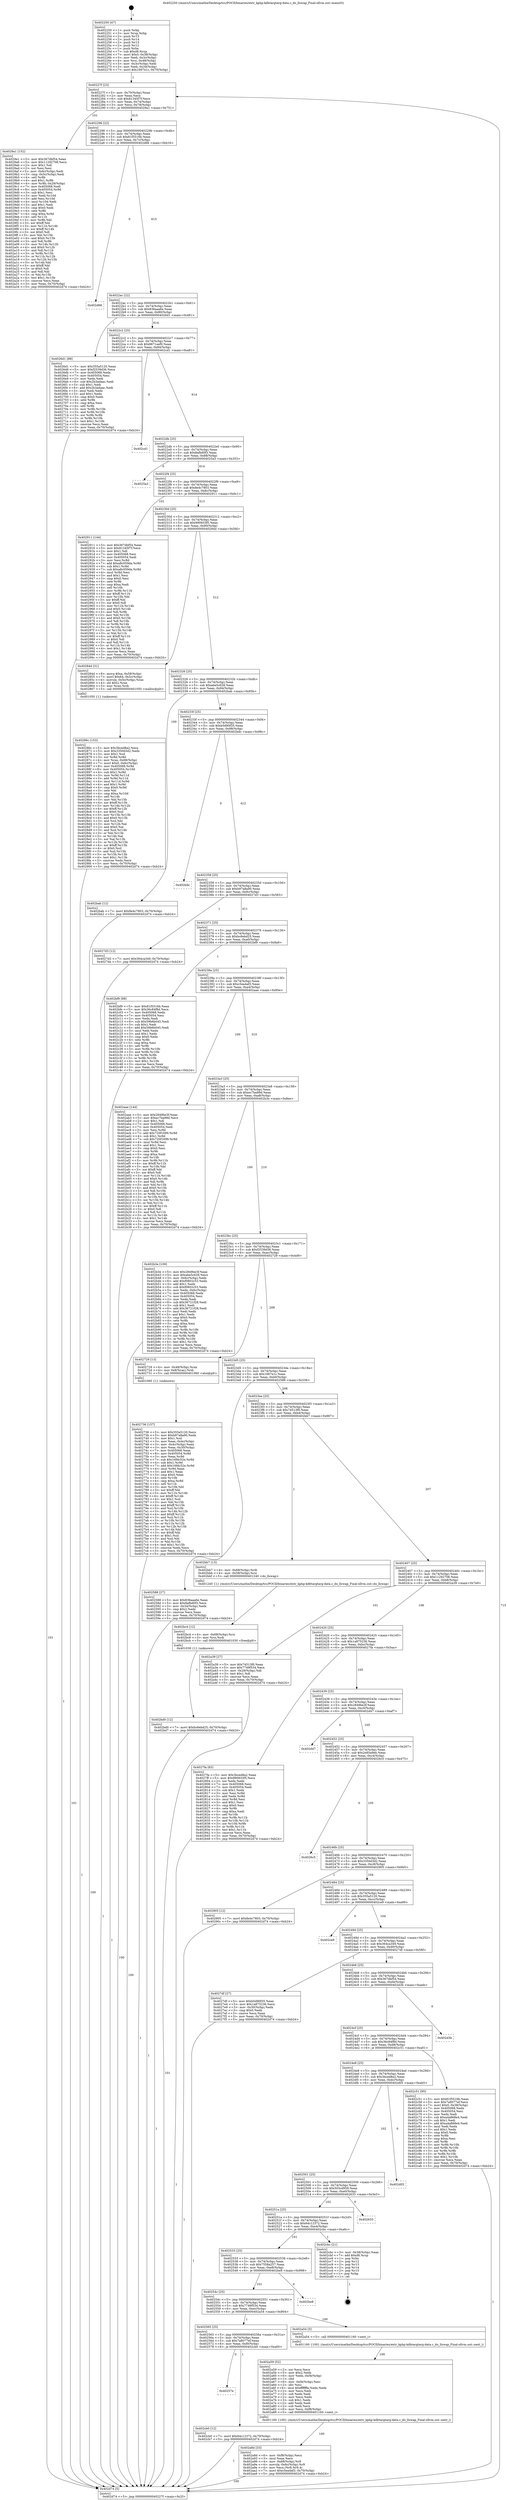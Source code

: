 digraph "0x402250" {
  label = "0x402250 (/mnt/c/Users/mathe/Desktop/tcc/POCII/binaries/extr_kphp-kdbtargtarg-data.c_do_llswap_Final-ollvm.out::main(0))"
  labelloc = "t"
  node[shape=record]

  Entry [label="",width=0.3,height=0.3,shape=circle,fillcolor=black,style=filled]
  "0x40227f" [label="{
     0x40227f [23]\l
     | [instrs]\l
     &nbsp;&nbsp;0x40227f \<+3\>: mov -0x70(%rbp),%eax\l
     &nbsp;&nbsp;0x402282 \<+2\>: mov %eax,%ecx\l
     &nbsp;&nbsp;0x402284 \<+6\>: sub $0x81345f7f,%ecx\l
     &nbsp;&nbsp;0x40228a \<+3\>: mov %eax,-0x74(%rbp)\l
     &nbsp;&nbsp;0x40228d \<+3\>: mov %ecx,-0x78(%rbp)\l
     &nbsp;&nbsp;0x402290 \<+6\>: je 00000000004029a1 \<main+0x751\>\l
  }"]
  "0x4029a1" [label="{
     0x4029a1 [152]\l
     | [instrs]\l
     &nbsp;&nbsp;0x4029a1 \<+5\>: mov $0x367dbf54,%eax\l
     &nbsp;&nbsp;0x4029a6 \<+5\>: mov $0x11292708,%ecx\l
     &nbsp;&nbsp;0x4029ab \<+2\>: mov $0x1,%dl\l
     &nbsp;&nbsp;0x4029ad \<+2\>: xor %esi,%esi\l
     &nbsp;&nbsp;0x4029af \<+3\>: mov -0x6c(%rbp),%edi\l
     &nbsp;&nbsp;0x4029b2 \<+3\>: cmp -0x5c(%rbp),%edi\l
     &nbsp;&nbsp;0x4029b5 \<+4\>: setl %r8b\l
     &nbsp;&nbsp;0x4029b9 \<+4\>: and $0x1,%r8b\l
     &nbsp;&nbsp;0x4029bd \<+4\>: mov %r8b,-0x29(%rbp)\l
     &nbsp;&nbsp;0x4029c1 \<+7\>: mov 0x405068,%edi\l
     &nbsp;&nbsp;0x4029c8 \<+8\>: mov 0x405054,%r9d\l
     &nbsp;&nbsp;0x4029d0 \<+3\>: sub $0x1,%esi\l
     &nbsp;&nbsp;0x4029d3 \<+3\>: mov %edi,%r10d\l
     &nbsp;&nbsp;0x4029d6 \<+3\>: add %esi,%r10d\l
     &nbsp;&nbsp;0x4029d9 \<+4\>: imul %r10d,%edi\l
     &nbsp;&nbsp;0x4029dd \<+3\>: and $0x1,%edi\l
     &nbsp;&nbsp;0x4029e0 \<+3\>: cmp $0x0,%edi\l
     &nbsp;&nbsp;0x4029e3 \<+4\>: sete %r8b\l
     &nbsp;&nbsp;0x4029e7 \<+4\>: cmp $0xa,%r9d\l
     &nbsp;&nbsp;0x4029eb \<+4\>: setl %r11b\l
     &nbsp;&nbsp;0x4029ef \<+3\>: mov %r8b,%bl\l
     &nbsp;&nbsp;0x4029f2 \<+3\>: xor $0xff,%bl\l
     &nbsp;&nbsp;0x4029f5 \<+3\>: mov %r11b,%r14b\l
     &nbsp;&nbsp;0x4029f8 \<+4\>: xor $0xff,%r14b\l
     &nbsp;&nbsp;0x4029fc \<+3\>: xor $0x0,%dl\l
     &nbsp;&nbsp;0x4029ff \<+3\>: mov %bl,%r15b\l
     &nbsp;&nbsp;0x402a02 \<+4\>: and $0x0,%r15b\l
     &nbsp;&nbsp;0x402a06 \<+3\>: and %dl,%r8b\l
     &nbsp;&nbsp;0x402a09 \<+3\>: mov %r14b,%r12b\l
     &nbsp;&nbsp;0x402a0c \<+4\>: and $0x0,%r12b\l
     &nbsp;&nbsp;0x402a10 \<+3\>: and %dl,%r11b\l
     &nbsp;&nbsp;0x402a13 \<+3\>: or %r8b,%r15b\l
     &nbsp;&nbsp;0x402a16 \<+3\>: or %r11b,%r12b\l
     &nbsp;&nbsp;0x402a19 \<+3\>: xor %r12b,%r15b\l
     &nbsp;&nbsp;0x402a1c \<+3\>: or %r14b,%bl\l
     &nbsp;&nbsp;0x402a1f \<+3\>: xor $0xff,%bl\l
     &nbsp;&nbsp;0x402a22 \<+3\>: or $0x0,%dl\l
     &nbsp;&nbsp;0x402a25 \<+2\>: and %dl,%bl\l
     &nbsp;&nbsp;0x402a27 \<+3\>: or %bl,%r15b\l
     &nbsp;&nbsp;0x402a2a \<+4\>: test $0x1,%r15b\l
     &nbsp;&nbsp;0x402a2e \<+3\>: cmovne %ecx,%eax\l
     &nbsp;&nbsp;0x402a31 \<+3\>: mov %eax,-0x70(%rbp)\l
     &nbsp;&nbsp;0x402a34 \<+5\>: jmp 0000000000402d74 \<main+0xb24\>\l
  }"]
  "0x402296" [label="{
     0x402296 [22]\l
     | [instrs]\l
     &nbsp;&nbsp;0x402296 \<+5\>: jmp 000000000040229b \<main+0x4b\>\l
     &nbsp;&nbsp;0x40229b \<+3\>: mov -0x74(%rbp),%eax\l
     &nbsp;&nbsp;0x40229e \<+5\>: sub $0x81f5516b,%eax\l
     &nbsp;&nbsp;0x4022a3 \<+3\>: mov %eax,-0x7c(%rbp)\l
     &nbsp;&nbsp;0x4022a6 \<+6\>: je 0000000000402d66 \<main+0xb16\>\l
  }"]
  Exit [label="",width=0.3,height=0.3,shape=circle,fillcolor=black,style=filled,peripheries=2]
  "0x402d66" [label="{
     0x402d66\l
  }", style=dashed]
  "0x4022ac" [label="{
     0x4022ac [22]\l
     | [instrs]\l
     &nbsp;&nbsp;0x4022ac \<+5\>: jmp 00000000004022b1 \<main+0x61\>\l
     &nbsp;&nbsp;0x4022b1 \<+3\>: mov -0x74(%rbp),%eax\l
     &nbsp;&nbsp;0x4022b4 \<+5\>: sub $0x836aaa6e,%eax\l
     &nbsp;&nbsp;0x4022b9 \<+3\>: mov %eax,-0x80(%rbp)\l
     &nbsp;&nbsp;0x4022bc \<+6\>: je 00000000004026d1 \<main+0x481\>\l
  }"]
  "0x40257e" [label="{
     0x40257e\l
  }", style=dashed]
  "0x4026d1" [label="{
     0x4026d1 [88]\l
     | [instrs]\l
     &nbsp;&nbsp;0x4026d1 \<+5\>: mov $0x355a5120,%eax\l
     &nbsp;&nbsp;0x4026d6 \<+5\>: mov $0xf2539d36,%ecx\l
     &nbsp;&nbsp;0x4026db \<+7\>: mov 0x405068,%edx\l
     &nbsp;&nbsp;0x4026e2 \<+7\>: mov 0x405054,%esi\l
     &nbsp;&nbsp;0x4026e9 \<+2\>: mov %edx,%edi\l
     &nbsp;&nbsp;0x4026eb \<+6\>: sub $0x2b3adaac,%edi\l
     &nbsp;&nbsp;0x4026f1 \<+3\>: sub $0x1,%edi\l
     &nbsp;&nbsp;0x4026f4 \<+6\>: add $0x2b3adaac,%edi\l
     &nbsp;&nbsp;0x4026fa \<+3\>: imul %edi,%edx\l
     &nbsp;&nbsp;0x4026fd \<+3\>: and $0x1,%edx\l
     &nbsp;&nbsp;0x402700 \<+3\>: cmp $0x0,%edx\l
     &nbsp;&nbsp;0x402703 \<+4\>: sete %r8b\l
     &nbsp;&nbsp;0x402707 \<+3\>: cmp $0xa,%esi\l
     &nbsp;&nbsp;0x40270a \<+4\>: setl %r9b\l
     &nbsp;&nbsp;0x40270e \<+3\>: mov %r8b,%r10b\l
     &nbsp;&nbsp;0x402711 \<+3\>: and %r9b,%r10b\l
     &nbsp;&nbsp;0x402714 \<+3\>: xor %r9b,%r8b\l
     &nbsp;&nbsp;0x402717 \<+3\>: or %r8b,%r10b\l
     &nbsp;&nbsp;0x40271a \<+4\>: test $0x1,%r10b\l
     &nbsp;&nbsp;0x40271e \<+3\>: cmovne %ecx,%eax\l
     &nbsp;&nbsp;0x402721 \<+3\>: mov %eax,-0x70(%rbp)\l
     &nbsp;&nbsp;0x402724 \<+5\>: jmp 0000000000402d74 \<main+0xb24\>\l
  }"]
  "0x4022c2" [label="{
     0x4022c2 [25]\l
     | [instrs]\l
     &nbsp;&nbsp;0x4022c2 \<+5\>: jmp 00000000004022c7 \<main+0x77\>\l
     &nbsp;&nbsp;0x4022c7 \<+3\>: mov -0x74(%rbp),%eax\l
     &nbsp;&nbsp;0x4022ca \<+5\>: sub $0x8671eef0,%eax\l
     &nbsp;&nbsp;0x4022cf \<+6\>: mov %eax,-0x84(%rbp)\l
     &nbsp;&nbsp;0x4022d5 \<+6\>: je 0000000000402cd1 \<main+0xa81\>\l
  }"]
  "0x402cb0" [label="{
     0x402cb0 [12]\l
     | [instrs]\l
     &nbsp;&nbsp;0x402cb0 \<+7\>: movl $0x64c12372,-0x70(%rbp)\l
     &nbsp;&nbsp;0x402cb7 \<+5\>: jmp 0000000000402d74 \<main+0xb24\>\l
  }"]
  "0x402cd1" [label="{
     0x402cd1\l
  }", style=dashed]
  "0x4022db" [label="{
     0x4022db [25]\l
     | [instrs]\l
     &nbsp;&nbsp;0x4022db \<+5\>: jmp 00000000004022e0 \<main+0x90\>\l
     &nbsp;&nbsp;0x4022e0 \<+3\>: mov -0x74(%rbp),%eax\l
     &nbsp;&nbsp;0x4022e3 \<+5\>: sub $0x8afbd0f3,%eax\l
     &nbsp;&nbsp;0x4022e8 \<+6\>: mov %eax,-0x88(%rbp)\l
     &nbsp;&nbsp;0x4022ee \<+6\>: je 00000000004025a3 \<main+0x353\>\l
  }"]
  "0x402bd0" [label="{
     0x402bd0 [12]\l
     | [instrs]\l
     &nbsp;&nbsp;0x402bd0 \<+7\>: movl $0xbc6ebd25,-0x70(%rbp)\l
     &nbsp;&nbsp;0x402bd7 \<+5\>: jmp 0000000000402d74 \<main+0xb24\>\l
  }"]
  "0x4025a3" [label="{
     0x4025a3\l
  }", style=dashed]
  "0x4022f4" [label="{
     0x4022f4 [25]\l
     | [instrs]\l
     &nbsp;&nbsp;0x4022f4 \<+5\>: jmp 00000000004022f9 \<main+0xa9\>\l
     &nbsp;&nbsp;0x4022f9 \<+3\>: mov -0x74(%rbp),%eax\l
     &nbsp;&nbsp;0x4022fc \<+5\>: sub $0x8e4c7803,%eax\l
     &nbsp;&nbsp;0x402301 \<+6\>: mov %eax,-0x8c(%rbp)\l
     &nbsp;&nbsp;0x402307 \<+6\>: je 0000000000402911 \<main+0x6c1\>\l
  }"]
  "0x402bc4" [label="{
     0x402bc4 [12]\l
     | [instrs]\l
     &nbsp;&nbsp;0x402bc4 \<+4\>: mov -0x68(%rbp),%rsi\l
     &nbsp;&nbsp;0x402bc8 \<+3\>: mov %rsi,%rdi\l
     &nbsp;&nbsp;0x402bcb \<+5\>: call 0000000000401030 \<free@plt\>\l
     | [calls]\l
     &nbsp;&nbsp;0x401030 \{1\} (unknown)\l
  }"]
  "0x402911" [label="{
     0x402911 [144]\l
     | [instrs]\l
     &nbsp;&nbsp;0x402911 \<+5\>: mov $0x367dbf54,%eax\l
     &nbsp;&nbsp;0x402916 \<+5\>: mov $0x81345f7f,%ecx\l
     &nbsp;&nbsp;0x40291b \<+2\>: mov $0x1,%dl\l
     &nbsp;&nbsp;0x40291d \<+7\>: mov 0x405068,%esi\l
     &nbsp;&nbsp;0x402924 \<+7\>: mov 0x405054,%edi\l
     &nbsp;&nbsp;0x40292b \<+3\>: mov %esi,%r8d\l
     &nbsp;&nbsp;0x40292e \<+7\>: add $0xa8c059da,%r8d\l
     &nbsp;&nbsp;0x402935 \<+4\>: sub $0x1,%r8d\l
     &nbsp;&nbsp;0x402939 \<+7\>: sub $0xa8c059da,%r8d\l
     &nbsp;&nbsp;0x402940 \<+4\>: imul %r8d,%esi\l
     &nbsp;&nbsp;0x402944 \<+3\>: and $0x1,%esi\l
     &nbsp;&nbsp;0x402947 \<+3\>: cmp $0x0,%esi\l
     &nbsp;&nbsp;0x40294a \<+4\>: sete %r9b\l
     &nbsp;&nbsp;0x40294e \<+3\>: cmp $0xa,%edi\l
     &nbsp;&nbsp;0x402951 \<+4\>: setl %r10b\l
     &nbsp;&nbsp;0x402955 \<+3\>: mov %r9b,%r11b\l
     &nbsp;&nbsp;0x402958 \<+4\>: xor $0xff,%r11b\l
     &nbsp;&nbsp;0x40295c \<+3\>: mov %r10b,%bl\l
     &nbsp;&nbsp;0x40295f \<+3\>: xor $0xff,%bl\l
     &nbsp;&nbsp;0x402962 \<+3\>: xor $0x0,%dl\l
     &nbsp;&nbsp;0x402965 \<+3\>: mov %r11b,%r14b\l
     &nbsp;&nbsp;0x402968 \<+4\>: and $0x0,%r14b\l
     &nbsp;&nbsp;0x40296c \<+3\>: and %dl,%r9b\l
     &nbsp;&nbsp;0x40296f \<+3\>: mov %bl,%r15b\l
     &nbsp;&nbsp;0x402972 \<+4\>: and $0x0,%r15b\l
     &nbsp;&nbsp;0x402976 \<+3\>: and %dl,%r10b\l
     &nbsp;&nbsp;0x402979 \<+3\>: or %r9b,%r14b\l
     &nbsp;&nbsp;0x40297c \<+3\>: or %r10b,%r15b\l
     &nbsp;&nbsp;0x40297f \<+3\>: xor %r15b,%r14b\l
     &nbsp;&nbsp;0x402982 \<+3\>: or %bl,%r11b\l
     &nbsp;&nbsp;0x402985 \<+4\>: xor $0xff,%r11b\l
     &nbsp;&nbsp;0x402989 \<+3\>: or $0x0,%dl\l
     &nbsp;&nbsp;0x40298c \<+3\>: and %dl,%r11b\l
     &nbsp;&nbsp;0x40298f \<+3\>: or %r11b,%r14b\l
     &nbsp;&nbsp;0x402992 \<+4\>: test $0x1,%r14b\l
     &nbsp;&nbsp;0x402996 \<+3\>: cmovne %ecx,%eax\l
     &nbsp;&nbsp;0x402999 \<+3\>: mov %eax,-0x70(%rbp)\l
     &nbsp;&nbsp;0x40299c \<+5\>: jmp 0000000000402d74 \<main+0xb24\>\l
  }"]
  "0x40230d" [label="{
     0x40230d [25]\l
     | [instrs]\l
     &nbsp;&nbsp;0x40230d \<+5\>: jmp 0000000000402312 \<main+0xc2\>\l
     &nbsp;&nbsp;0x402312 \<+3\>: mov -0x74(%rbp),%eax\l
     &nbsp;&nbsp;0x402315 \<+5\>: sub $0x990933f5,%eax\l
     &nbsp;&nbsp;0x40231a \<+6\>: mov %eax,-0x90(%rbp)\l
     &nbsp;&nbsp;0x402320 \<+6\>: je 000000000040284d \<main+0x5fd\>\l
  }"]
  "0x402a8d" [label="{
     0x402a8d [33]\l
     | [instrs]\l
     &nbsp;&nbsp;0x402a8d \<+6\>: mov -0xf8(%rbp),%ecx\l
     &nbsp;&nbsp;0x402a93 \<+3\>: imul %eax,%ecx\l
     &nbsp;&nbsp;0x402a96 \<+4\>: mov -0x68(%rbp),%r8\l
     &nbsp;&nbsp;0x402a9a \<+4\>: movslq -0x6c(%rbp),%r9\l
     &nbsp;&nbsp;0x402a9e \<+4\>: mov %ecx,(%r8,%r9,4)\l
     &nbsp;&nbsp;0x402aa2 \<+7\>: movl $0xc5ea4af3,-0x70(%rbp)\l
     &nbsp;&nbsp;0x402aa9 \<+5\>: jmp 0000000000402d74 \<main+0xb24\>\l
  }"]
  "0x40284d" [label="{
     0x40284d [31]\l
     | [instrs]\l
     &nbsp;&nbsp;0x40284d \<+8\>: movq $0xa,-0x58(%rbp)\l
     &nbsp;&nbsp;0x402855 \<+7\>: movl $0x64,-0x5c(%rbp)\l
     &nbsp;&nbsp;0x40285c \<+4\>: movslq -0x5c(%rbp),%rax\l
     &nbsp;&nbsp;0x402860 \<+4\>: shl $0x2,%rax\l
     &nbsp;&nbsp;0x402864 \<+3\>: mov %rax,%rdi\l
     &nbsp;&nbsp;0x402867 \<+5\>: call 0000000000401050 \<malloc@plt\>\l
     | [calls]\l
     &nbsp;&nbsp;0x401050 \{1\} (unknown)\l
  }"]
  "0x402326" [label="{
     0x402326 [25]\l
     | [instrs]\l
     &nbsp;&nbsp;0x402326 \<+5\>: jmp 000000000040232b \<main+0xdb\>\l
     &nbsp;&nbsp;0x40232b \<+3\>: mov -0x74(%rbp),%eax\l
     &nbsp;&nbsp;0x40232e \<+5\>: sub $0xabe5c628,%eax\l
     &nbsp;&nbsp;0x402333 \<+6\>: mov %eax,-0x94(%rbp)\l
     &nbsp;&nbsp;0x402339 \<+6\>: je 0000000000402bab \<main+0x95b\>\l
  }"]
  "0x402a59" [label="{
     0x402a59 [52]\l
     | [instrs]\l
     &nbsp;&nbsp;0x402a59 \<+2\>: xor %ecx,%ecx\l
     &nbsp;&nbsp;0x402a5b \<+5\>: mov $0x2,%edx\l
     &nbsp;&nbsp;0x402a60 \<+6\>: mov %edx,-0xf4(%rbp)\l
     &nbsp;&nbsp;0x402a66 \<+1\>: cltd\l
     &nbsp;&nbsp;0x402a67 \<+6\>: mov -0xf4(%rbp),%esi\l
     &nbsp;&nbsp;0x402a6d \<+2\>: idiv %esi\l
     &nbsp;&nbsp;0x402a6f \<+6\>: imul $0xfffffffe,%edx,%edx\l
     &nbsp;&nbsp;0x402a75 \<+2\>: mov %ecx,%edi\l
     &nbsp;&nbsp;0x402a77 \<+2\>: sub %edx,%edi\l
     &nbsp;&nbsp;0x402a79 \<+2\>: mov %ecx,%edx\l
     &nbsp;&nbsp;0x402a7b \<+3\>: sub $0x1,%edx\l
     &nbsp;&nbsp;0x402a7e \<+2\>: add %edx,%edi\l
     &nbsp;&nbsp;0x402a80 \<+2\>: sub %edi,%ecx\l
     &nbsp;&nbsp;0x402a82 \<+6\>: mov %ecx,-0xf8(%rbp)\l
     &nbsp;&nbsp;0x402a88 \<+5\>: call 0000000000401160 \<next_i\>\l
     | [calls]\l
     &nbsp;&nbsp;0x401160 \{100\} (/mnt/c/Users/mathe/Desktop/tcc/POCII/binaries/extr_kphp-kdbtargtarg-data.c_do_llswap_Final-ollvm.out::next_i)\l
  }"]
  "0x402bab" [label="{
     0x402bab [12]\l
     | [instrs]\l
     &nbsp;&nbsp;0x402bab \<+7\>: movl $0x8e4c7803,-0x70(%rbp)\l
     &nbsp;&nbsp;0x402bb2 \<+5\>: jmp 0000000000402d74 \<main+0xb24\>\l
  }"]
  "0x40233f" [label="{
     0x40233f [25]\l
     | [instrs]\l
     &nbsp;&nbsp;0x40233f \<+5\>: jmp 0000000000402344 \<main+0xf4\>\l
     &nbsp;&nbsp;0x402344 \<+3\>: mov -0x74(%rbp),%eax\l
     &nbsp;&nbsp;0x402347 \<+5\>: sub $0xb5d90f35,%eax\l
     &nbsp;&nbsp;0x40234c \<+6\>: mov %eax,-0x98(%rbp)\l
     &nbsp;&nbsp;0x402352 \<+6\>: je 0000000000402bdc \<main+0x98c\>\l
  }"]
  "0x402565" [label="{
     0x402565 [25]\l
     | [instrs]\l
     &nbsp;&nbsp;0x402565 \<+5\>: jmp 000000000040256a \<main+0x31a\>\l
     &nbsp;&nbsp;0x40256a \<+3\>: mov -0x74(%rbp),%eax\l
     &nbsp;&nbsp;0x40256d \<+5\>: sub $0x7a8077ef,%eax\l
     &nbsp;&nbsp;0x402572 \<+6\>: mov %eax,-0xf0(%rbp)\l
     &nbsp;&nbsp;0x402578 \<+6\>: je 0000000000402cb0 \<main+0xa60\>\l
  }"]
  "0x402bdc" [label="{
     0x402bdc\l
  }", style=dashed]
  "0x402358" [label="{
     0x402358 [25]\l
     | [instrs]\l
     &nbsp;&nbsp;0x402358 \<+5\>: jmp 000000000040235d \<main+0x10d\>\l
     &nbsp;&nbsp;0x40235d \<+3\>: mov -0x74(%rbp),%eax\l
     &nbsp;&nbsp;0x402360 \<+5\>: sub $0xb97a8a90,%eax\l
     &nbsp;&nbsp;0x402365 \<+6\>: mov %eax,-0x9c(%rbp)\l
     &nbsp;&nbsp;0x40236b \<+6\>: je 00000000004027d3 \<main+0x583\>\l
  }"]
  "0x402a54" [label="{
     0x402a54 [5]\l
     | [instrs]\l
     &nbsp;&nbsp;0x402a54 \<+5\>: call 0000000000401160 \<next_i\>\l
     | [calls]\l
     &nbsp;&nbsp;0x401160 \{100\} (/mnt/c/Users/mathe/Desktop/tcc/POCII/binaries/extr_kphp-kdbtargtarg-data.c_do_llswap_Final-ollvm.out::next_i)\l
  }"]
  "0x4027d3" [label="{
     0x4027d3 [12]\l
     | [instrs]\l
     &nbsp;&nbsp;0x4027d3 \<+7\>: movl $0x364ca349,-0x70(%rbp)\l
     &nbsp;&nbsp;0x4027da \<+5\>: jmp 0000000000402d74 \<main+0xb24\>\l
  }"]
  "0x402371" [label="{
     0x402371 [25]\l
     | [instrs]\l
     &nbsp;&nbsp;0x402371 \<+5\>: jmp 0000000000402376 \<main+0x126\>\l
     &nbsp;&nbsp;0x402376 \<+3\>: mov -0x74(%rbp),%eax\l
     &nbsp;&nbsp;0x402379 \<+5\>: sub $0xbc6ebd25,%eax\l
     &nbsp;&nbsp;0x40237e \<+6\>: mov %eax,-0xa0(%rbp)\l
     &nbsp;&nbsp;0x402384 \<+6\>: je 0000000000402bf9 \<main+0x9a9\>\l
  }"]
  "0x40254c" [label="{
     0x40254c [25]\l
     | [instrs]\l
     &nbsp;&nbsp;0x40254c \<+5\>: jmp 0000000000402551 \<main+0x301\>\l
     &nbsp;&nbsp;0x402551 \<+3\>: mov -0x74(%rbp),%eax\l
     &nbsp;&nbsp;0x402554 \<+5\>: sub $0x7749f534,%eax\l
     &nbsp;&nbsp;0x402559 \<+6\>: mov %eax,-0xec(%rbp)\l
     &nbsp;&nbsp;0x40255f \<+6\>: je 0000000000402a54 \<main+0x804\>\l
  }"]
  "0x402bf9" [label="{
     0x402bf9 [88]\l
     | [instrs]\l
     &nbsp;&nbsp;0x402bf9 \<+5\>: mov $0x81f5516b,%eax\l
     &nbsp;&nbsp;0x402bfe \<+5\>: mov $0x36c84f8d,%ecx\l
     &nbsp;&nbsp;0x402c03 \<+7\>: mov 0x405068,%edx\l
     &nbsp;&nbsp;0x402c0a \<+7\>: mov 0x405054,%esi\l
     &nbsp;&nbsp;0x402c11 \<+2\>: mov %edx,%edi\l
     &nbsp;&nbsp;0x402c13 \<+6\>: sub $0x59b6b045,%edi\l
     &nbsp;&nbsp;0x402c19 \<+3\>: sub $0x1,%edi\l
     &nbsp;&nbsp;0x402c1c \<+6\>: add $0x59b6b045,%edi\l
     &nbsp;&nbsp;0x402c22 \<+3\>: imul %edi,%edx\l
     &nbsp;&nbsp;0x402c25 \<+3\>: and $0x1,%edx\l
     &nbsp;&nbsp;0x402c28 \<+3\>: cmp $0x0,%edx\l
     &nbsp;&nbsp;0x402c2b \<+4\>: sete %r8b\l
     &nbsp;&nbsp;0x402c2f \<+3\>: cmp $0xa,%esi\l
     &nbsp;&nbsp;0x402c32 \<+4\>: setl %r9b\l
     &nbsp;&nbsp;0x402c36 \<+3\>: mov %r8b,%r10b\l
     &nbsp;&nbsp;0x402c39 \<+3\>: and %r9b,%r10b\l
     &nbsp;&nbsp;0x402c3c \<+3\>: xor %r9b,%r8b\l
     &nbsp;&nbsp;0x402c3f \<+3\>: or %r8b,%r10b\l
     &nbsp;&nbsp;0x402c42 \<+4\>: test $0x1,%r10b\l
     &nbsp;&nbsp;0x402c46 \<+3\>: cmovne %ecx,%eax\l
     &nbsp;&nbsp;0x402c49 \<+3\>: mov %eax,-0x70(%rbp)\l
     &nbsp;&nbsp;0x402c4c \<+5\>: jmp 0000000000402d74 \<main+0xb24\>\l
  }"]
  "0x40238a" [label="{
     0x40238a [25]\l
     | [instrs]\l
     &nbsp;&nbsp;0x40238a \<+5\>: jmp 000000000040238f \<main+0x13f\>\l
     &nbsp;&nbsp;0x40238f \<+3\>: mov -0x74(%rbp),%eax\l
     &nbsp;&nbsp;0x402392 \<+5\>: sub $0xc5ea4af3,%eax\l
     &nbsp;&nbsp;0x402397 \<+6\>: mov %eax,-0xa4(%rbp)\l
     &nbsp;&nbsp;0x40239d \<+6\>: je 0000000000402aae \<main+0x85e\>\l
  }"]
  "0x402be8" [label="{
     0x402be8\l
  }", style=dashed]
  "0x402aae" [label="{
     0x402aae [144]\l
     | [instrs]\l
     &nbsp;&nbsp;0x402aae \<+5\>: mov $0x2849be3f,%eax\l
     &nbsp;&nbsp;0x402ab3 \<+5\>: mov $0xec7ba99d,%ecx\l
     &nbsp;&nbsp;0x402ab8 \<+2\>: mov $0x1,%dl\l
     &nbsp;&nbsp;0x402aba \<+7\>: mov 0x405068,%esi\l
     &nbsp;&nbsp;0x402ac1 \<+7\>: mov 0x405054,%edi\l
     &nbsp;&nbsp;0x402ac8 \<+3\>: mov %esi,%r8d\l
     &nbsp;&nbsp;0x402acb \<+7\>: add $0x720f1699,%r8d\l
     &nbsp;&nbsp;0x402ad2 \<+4\>: sub $0x1,%r8d\l
     &nbsp;&nbsp;0x402ad6 \<+7\>: sub $0x720f1699,%r8d\l
     &nbsp;&nbsp;0x402add \<+4\>: imul %r8d,%esi\l
     &nbsp;&nbsp;0x402ae1 \<+3\>: and $0x1,%esi\l
     &nbsp;&nbsp;0x402ae4 \<+3\>: cmp $0x0,%esi\l
     &nbsp;&nbsp;0x402ae7 \<+4\>: sete %r9b\l
     &nbsp;&nbsp;0x402aeb \<+3\>: cmp $0xa,%edi\l
     &nbsp;&nbsp;0x402aee \<+4\>: setl %r10b\l
     &nbsp;&nbsp;0x402af2 \<+3\>: mov %r9b,%r11b\l
     &nbsp;&nbsp;0x402af5 \<+4\>: xor $0xff,%r11b\l
     &nbsp;&nbsp;0x402af9 \<+3\>: mov %r10b,%bl\l
     &nbsp;&nbsp;0x402afc \<+3\>: xor $0xff,%bl\l
     &nbsp;&nbsp;0x402aff \<+3\>: xor $0x0,%dl\l
     &nbsp;&nbsp;0x402b02 \<+3\>: mov %r11b,%r14b\l
     &nbsp;&nbsp;0x402b05 \<+4\>: and $0x0,%r14b\l
     &nbsp;&nbsp;0x402b09 \<+3\>: and %dl,%r9b\l
     &nbsp;&nbsp;0x402b0c \<+3\>: mov %bl,%r15b\l
     &nbsp;&nbsp;0x402b0f \<+4\>: and $0x0,%r15b\l
     &nbsp;&nbsp;0x402b13 \<+3\>: and %dl,%r10b\l
     &nbsp;&nbsp;0x402b16 \<+3\>: or %r9b,%r14b\l
     &nbsp;&nbsp;0x402b19 \<+3\>: or %r10b,%r15b\l
     &nbsp;&nbsp;0x402b1c \<+3\>: xor %r15b,%r14b\l
     &nbsp;&nbsp;0x402b1f \<+3\>: or %bl,%r11b\l
     &nbsp;&nbsp;0x402b22 \<+4\>: xor $0xff,%r11b\l
     &nbsp;&nbsp;0x402b26 \<+3\>: or $0x0,%dl\l
     &nbsp;&nbsp;0x402b29 \<+3\>: and %dl,%r11b\l
     &nbsp;&nbsp;0x402b2c \<+3\>: or %r11b,%r14b\l
     &nbsp;&nbsp;0x402b2f \<+4\>: test $0x1,%r14b\l
     &nbsp;&nbsp;0x402b33 \<+3\>: cmovne %ecx,%eax\l
     &nbsp;&nbsp;0x402b36 \<+3\>: mov %eax,-0x70(%rbp)\l
     &nbsp;&nbsp;0x402b39 \<+5\>: jmp 0000000000402d74 \<main+0xb24\>\l
  }"]
  "0x4023a3" [label="{
     0x4023a3 [25]\l
     | [instrs]\l
     &nbsp;&nbsp;0x4023a3 \<+5\>: jmp 00000000004023a8 \<main+0x158\>\l
     &nbsp;&nbsp;0x4023a8 \<+3\>: mov -0x74(%rbp),%eax\l
     &nbsp;&nbsp;0x4023ab \<+5\>: sub $0xec7ba99d,%eax\l
     &nbsp;&nbsp;0x4023b0 \<+6\>: mov %eax,-0xa8(%rbp)\l
     &nbsp;&nbsp;0x4023b6 \<+6\>: je 0000000000402b3e \<main+0x8ee\>\l
  }"]
  "0x402533" [label="{
     0x402533 [25]\l
     | [instrs]\l
     &nbsp;&nbsp;0x402533 \<+5\>: jmp 0000000000402538 \<main+0x2e8\>\l
     &nbsp;&nbsp;0x402538 \<+3\>: mov -0x74(%rbp),%eax\l
     &nbsp;&nbsp;0x40253b \<+5\>: sub $0x7558a257,%eax\l
     &nbsp;&nbsp;0x402540 \<+6\>: mov %eax,-0xe8(%rbp)\l
     &nbsp;&nbsp;0x402546 \<+6\>: je 0000000000402be8 \<main+0x998\>\l
  }"]
  "0x402b3e" [label="{
     0x402b3e [109]\l
     | [instrs]\l
     &nbsp;&nbsp;0x402b3e \<+5\>: mov $0x2849be3f,%eax\l
     &nbsp;&nbsp;0x402b43 \<+5\>: mov $0xabe5c628,%ecx\l
     &nbsp;&nbsp;0x402b48 \<+3\>: mov -0x6c(%rbp),%edx\l
     &nbsp;&nbsp;0x402b4b \<+6\>: add $0xf0802c53,%edx\l
     &nbsp;&nbsp;0x402b51 \<+3\>: add $0x1,%edx\l
     &nbsp;&nbsp;0x402b54 \<+6\>: sub $0xf0802c53,%edx\l
     &nbsp;&nbsp;0x402b5a \<+3\>: mov %edx,-0x6c(%rbp)\l
     &nbsp;&nbsp;0x402b5d \<+7\>: mov 0x405068,%edx\l
     &nbsp;&nbsp;0x402b64 \<+7\>: mov 0x405054,%esi\l
     &nbsp;&nbsp;0x402b6b \<+2\>: mov %edx,%edi\l
     &nbsp;&nbsp;0x402b6d \<+6\>: sub $0x36721f28,%edi\l
     &nbsp;&nbsp;0x402b73 \<+3\>: sub $0x1,%edi\l
     &nbsp;&nbsp;0x402b76 \<+6\>: add $0x36721f28,%edi\l
     &nbsp;&nbsp;0x402b7c \<+3\>: imul %edi,%edx\l
     &nbsp;&nbsp;0x402b7f \<+3\>: and $0x1,%edx\l
     &nbsp;&nbsp;0x402b82 \<+3\>: cmp $0x0,%edx\l
     &nbsp;&nbsp;0x402b85 \<+4\>: sete %r8b\l
     &nbsp;&nbsp;0x402b89 \<+3\>: cmp $0xa,%esi\l
     &nbsp;&nbsp;0x402b8c \<+4\>: setl %r9b\l
     &nbsp;&nbsp;0x402b90 \<+3\>: mov %r8b,%r10b\l
     &nbsp;&nbsp;0x402b93 \<+3\>: and %r9b,%r10b\l
     &nbsp;&nbsp;0x402b96 \<+3\>: xor %r9b,%r8b\l
     &nbsp;&nbsp;0x402b99 \<+3\>: or %r8b,%r10b\l
     &nbsp;&nbsp;0x402b9c \<+4\>: test $0x1,%r10b\l
     &nbsp;&nbsp;0x402ba0 \<+3\>: cmovne %ecx,%eax\l
     &nbsp;&nbsp;0x402ba3 \<+3\>: mov %eax,-0x70(%rbp)\l
     &nbsp;&nbsp;0x402ba6 \<+5\>: jmp 0000000000402d74 \<main+0xb24\>\l
  }"]
  "0x4023bc" [label="{
     0x4023bc [25]\l
     | [instrs]\l
     &nbsp;&nbsp;0x4023bc \<+5\>: jmp 00000000004023c1 \<main+0x171\>\l
     &nbsp;&nbsp;0x4023c1 \<+3\>: mov -0x74(%rbp),%eax\l
     &nbsp;&nbsp;0x4023c4 \<+5\>: sub $0xf2539d36,%eax\l
     &nbsp;&nbsp;0x4023c9 \<+6\>: mov %eax,-0xac(%rbp)\l
     &nbsp;&nbsp;0x4023cf \<+6\>: je 0000000000402729 \<main+0x4d9\>\l
  }"]
  "0x402cbc" [label="{
     0x402cbc [21]\l
     | [instrs]\l
     &nbsp;&nbsp;0x402cbc \<+3\>: mov -0x38(%rbp),%eax\l
     &nbsp;&nbsp;0x402cbf \<+7\>: add $0xd8,%rsp\l
     &nbsp;&nbsp;0x402cc6 \<+1\>: pop %rbx\l
     &nbsp;&nbsp;0x402cc7 \<+2\>: pop %r12\l
     &nbsp;&nbsp;0x402cc9 \<+2\>: pop %r13\l
     &nbsp;&nbsp;0x402ccb \<+2\>: pop %r14\l
     &nbsp;&nbsp;0x402ccd \<+2\>: pop %r15\l
     &nbsp;&nbsp;0x402ccf \<+1\>: pop %rbp\l
     &nbsp;&nbsp;0x402cd0 \<+1\>: ret\l
  }"]
  "0x402729" [label="{
     0x402729 [13]\l
     | [instrs]\l
     &nbsp;&nbsp;0x402729 \<+4\>: mov -0x48(%rbp),%rax\l
     &nbsp;&nbsp;0x40272d \<+4\>: mov 0x8(%rax),%rdi\l
     &nbsp;&nbsp;0x402731 \<+5\>: call 0000000000401060 \<atoi@plt\>\l
     | [calls]\l
     &nbsp;&nbsp;0x401060 \{1\} (unknown)\l
  }"]
  "0x4023d5" [label="{
     0x4023d5 [25]\l
     | [instrs]\l
     &nbsp;&nbsp;0x4023d5 \<+5\>: jmp 00000000004023da \<main+0x18a\>\l
     &nbsp;&nbsp;0x4023da \<+3\>: mov -0x74(%rbp),%eax\l
     &nbsp;&nbsp;0x4023dd \<+5\>: sub $0x1667e1c,%eax\l
     &nbsp;&nbsp;0x4023e2 \<+6\>: mov %eax,-0xb0(%rbp)\l
     &nbsp;&nbsp;0x4023e8 \<+6\>: je 0000000000402588 \<main+0x338\>\l
  }"]
  "0x40251a" [label="{
     0x40251a [25]\l
     | [instrs]\l
     &nbsp;&nbsp;0x40251a \<+5\>: jmp 000000000040251f \<main+0x2cf\>\l
     &nbsp;&nbsp;0x40251f \<+3\>: mov -0x74(%rbp),%eax\l
     &nbsp;&nbsp;0x402522 \<+5\>: sub $0x64c12372,%eax\l
     &nbsp;&nbsp;0x402527 \<+6\>: mov %eax,-0xe4(%rbp)\l
     &nbsp;&nbsp;0x40252d \<+6\>: je 0000000000402cbc \<main+0xa6c\>\l
  }"]
  "0x402588" [label="{
     0x402588 [27]\l
     | [instrs]\l
     &nbsp;&nbsp;0x402588 \<+5\>: mov $0x836aaa6e,%eax\l
     &nbsp;&nbsp;0x40258d \<+5\>: mov $0x8afbd0f3,%ecx\l
     &nbsp;&nbsp;0x402592 \<+3\>: mov -0x34(%rbp),%edx\l
     &nbsp;&nbsp;0x402595 \<+3\>: cmp $0x2,%edx\l
     &nbsp;&nbsp;0x402598 \<+3\>: cmovne %ecx,%eax\l
     &nbsp;&nbsp;0x40259b \<+3\>: mov %eax,-0x70(%rbp)\l
     &nbsp;&nbsp;0x40259e \<+5\>: jmp 0000000000402d74 \<main+0xb24\>\l
  }"]
  "0x4023ee" [label="{
     0x4023ee [25]\l
     | [instrs]\l
     &nbsp;&nbsp;0x4023ee \<+5\>: jmp 00000000004023f3 \<main+0x1a3\>\l
     &nbsp;&nbsp;0x4023f3 \<+3\>: mov -0x74(%rbp),%eax\l
     &nbsp;&nbsp;0x4023f6 \<+5\>: sub $0x74513f0,%eax\l
     &nbsp;&nbsp;0x4023fb \<+6\>: mov %eax,-0xb4(%rbp)\l
     &nbsp;&nbsp;0x402401 \<+6\>: je 0000000000402bb7 \<main+0x967\>\l
  }"]
  "0x402d74" [label="{
     0x402d74 [5]\l
     | [instrs]\l
     &nbsp;&nbsp;0x402d74 \<+5\>: jmp 000000000040227f \<main+0x2f\>\l
  }"]
  "0x402250" [label="{
     0x402250 [47]\l
     | [instrs]\l
     &nbsp;&nbsp;0x402250 \<+1\>: push %rbp\l
     &nbsp;&nbsp;0x402251 \<+3\>: mov %rsp,%rbp\l
     &nbsp;&nbsp;0x402254 \<+2\>: push %r15\l
     &nbsp;&nbsp;0x402256 \<+2\>: push %r14\l
     &nbsp;&nbsp;0x402258 \<+2\>: push %r13\l
     &nbsp;&nbsp;0x40225a \<+2\>: push %r12\l
     &nbsp;&nbsp;0x40225c \<+1\>: push %rbx\l
     &nbsp;&nbsp;0x40225d \<+7\>: sub $0xd8,%rsp\l
     &nbsp;&nbsp;0x402264 \<+7\>: movl $0x0,-0x38(%rbp)\l
     &nbsp;&nbsp;0x40226b \<+3\>: mov %edi,-0x3c(%rbp)\l
     &nbsp;&nbsp;0x40226e \<+4\>: mov %rsi,-0x48(%rbp)\l
     &nbsp;&nbsp;0x402272 \<+3\>: mov -0x3c(%rbp),%edi\l
     &nbsp;&nbsp;0x402275 \<+3\>: mov %edi,-0x34(%rbp)\l
     &nbsp;&nbsp;0x402278 \<+7\>: movl $0x1667e1c,-0x70(%rbp)\l
  }"]
  "0x402736" [label="{
     0x402736 [157]\l
     | [instrs]\l
     &nbsp;&nbsp;0x402736 \<+5\>: mov $0x355a5120,%ecx\l
     &nbsp;&nbsp;0x40273b \<+5\>: mov $0xb97a8a90,%edx\l
     &nbsp;&nbsp;0x402740 \<+3\>: mov $0x1,%sil\l
     &nbsp;&nbsp;0x402743 \<+3\>: mov %eax,-0x4c(%rbp)\l
     &nbsp;&nbsp;0x402746 \<+3\>: mov -0x4c(%rbp),%eax\l
     &nbsp;&nbsp;0x402749 \<+3\>: mov %eax,-0x30(%rbp)\l
     &nbsp;&nbsp;0x40274c \<+7\>: mov 0x405068,%eax\l
     &nbsp;&nbsp;0x402753 \<+8\>: mov 0x405054,%r8d\l
     &nbsp;&nbsp;0x40275b \<+3\>: mov %eax,%r9d\l
     &nbsp;&nbsp;0x40275e \<+7\>: sub $0x16fdc52e,%r9d\l
     &nbsp;&nbsp;0x402765 \<+4\>: sub $0x1,%r9d\l
     &nbsp;&nbsp;0x402769 \<+7\>: add $0x16fdc52e,%r9d\l
     &nbsp;&nbsp;0x402770 \<+4\>: imul %r9d,%eax\l
     &nbsp;&nbsp;0x402774 \<+3\>: and $0x1,%eax\l
     &nbsp;&nbsp;0x402777 \<+3\>: cmp $0x0,%eax\l
     &nbsp;&nbsp;0x40277a \<+4\>: sete %r10b\l
     &nbsp;&nbsp;0x40277e \<+4\>: cmp $0xa,%r8d\l
     &nbsp;&nbsp;0x402782 \<+4\>: setl %r11b\l
     &nbsp;&nbsp;0x402786 \<+3\>: mov %r10b,%bl\l
     &nbsp;&nbsp;0x402789 \<+3\>: xor $0xff,%bl\l
     &nbsp;&nbsp;0x40278c \<+3\>: mov %r11b,%r14b\l
     &nbsp;&nbsp;0x40278f \<+4\>: xor $0xff,%r14b\l
     &nbsp;&nbsp;0x402793 \<+4\>: xor $0x1,%sil\l
     &nbsp;&nbsp;0x402797 \<+3\>: mov %bl,%r15b\l
     &nbsp;&nbsp;0x40279a \<+4\>: and $0xff,%r15b\l
     &nbsp;&nbsp;0x40279e \<+3\>: and %sil,%r10b\l
     &nbsp;&nbsp;0x4027a1 \<+3\>: mov %r14b,%r12b\l
     &nbsp;&nbsp;0x4027a4 \<+4\>: and $0xff,%r12b\l
     &nbsp;&nbsp;0x4027a8 \<+3\>: and %sil,%r11b\l
     &nbsp;&nbsp;0x4027ab \<+3\>: or %r10b,%r15b\l
     &nbsp;&nbsp;0x4027ae \<+3\>: or %r11b,%r12b\l
     &nbsp;&nbsp;0x4027b1 \<+3\>: xor %r12b,%r15b\l
     &nbsp;&nbsp;0x4027b4 \<+3\>: or %r14b,%bl\l
     &nbsp;&nbsp;0x4027b7 \<+3\>: xor $0xff,%bl\l
     &nbsp;&nbsp;0x4027ba \<+4\>: or $0x1,%sil\l
     &nbsp;&nbsp;0x4027be \<+3\>: and %sil,%bl\l
     &nbsp;&nbsp;0x4027c1 \<+3\>: or %bl,%r15b\l
     &nbsp;&nbsp;0x4027c4 \<+4\>: test $0x1,%r15b\l
     &nbsp;&nbsp;0x4027c8 \<+3\>: cmovne %edx,%ecx\l
     &nbsp;&nbsp;0x4027cb \<+3\>: mov %ecx,-0x70(%rbp)\l
     &nbsp;&nbsp;0x4027ce \<+5\>: jmp 0000000000402d74 \<main+0xb24\>\l
  }"]
  "0x402633" [label="{
     0x402633\l
  }", style=dashed]
  "0x402bb7" [label="{
     0x402bb7 [13]\l
     | [instrs]\l
     &nbsp;&nbsp;0x402bb7 \<+4\>: mov -0x68(%rbp),%rdi\l
     &nbsp;&nbsp;0x402bbb \<+4\>: mov -0x58(%rbp),%rsi\l
     &nbsp;&nbsp;0x402bbf \<+5\>: call 0000000000401240 \<do_llswap\>\l
     | [calls]\l
     &nbsp;&nbsp;0x401240 \{1\} (/mnt/c/Users/mathe/Desktop/tcc/POCII/binaries/extr_kphp-kdbtargtarg-data.c_do_llswap_Final-ollvm.out::do_llswap)\l
  }"]
  "0x402407" [label="{
     0x402407 [25]\l
     | [instrs]\l
     &nbsp;&nbsp;0x402407 \<+5\>: jmp 000000000040240c \<main+0x1bc\>\l
     &nbsp;&nbsp;0x40240c \<+3\>: mov -0x74(%rbp),%eax\l
     &nbsp;&nbsp;0x40240f \<+5\>: sub $0x11292708,%eax\l
     &nbsp;&nbsp;0x402414 \<+6\>: mov %eax,-0xb8(%rbp)\l
     &nbsp;&nbsp;0x40241a \<+6\>: je 0000000000402a39 \<main+0x7e9\>\l
  }"]
  "0x402501" [label="{
     0x402501 [25]\l
     | [instrs]\l
     &nbsp;&nbsp;0x402501 \<+5\>: jmp 0000000000402506 \<main+0x2b6\>\l
     &nbsp;&nbsp;0x402506 \<+3\>: mov -0x74(%rbp),%eax\l
     &nbsp;&nbsp;0x402509 \<+5\>: sub $0x503cd959,%eax\l
     &nbsp;&nbsp;0x40250e \<+6\>: mov %eax,-0xe0(%rbp)\l
     &nbsp;&nbsp;0x402514 \<+6\>: je 0000000000402633 \<main+0x3e3\>\l
  }"]
  "0x402a39" [label="{
     0x402a39 [27]\l
     | [instrs]\l
     &nbsp;&nbsp;0x402a39 \<+5\>: mov $0x74513f0,%eax\l
     &nbsp;&nbsp;0x402a3e \<+5\>: mov $0x7749f534,%ecx\l
     &nbsp;&nbsp;0x402a43 \<+3\>: mov -0x29(%rbp),%dl\l
     &nbsp;&nbsp;0x402a46 \<+3\>: test $0x1,%dl\l
     &nbsp;&nbsp;0x402a49 \<+3\>: cmovne %ecx,%eax\l
     &nbsp;&nbsp;0x402a4c \<+3\>: mov %eax,-0x70(%rbp)\l
     &nbsp;&nbsp;0x402a4f \<+5\>: jmp 0000000000402d74 \<main+0xb24\>\l
  }"]
  "0x402420" [label="{
     0x402420 [25]\l
     | [instrs]\l
     &nbsp;&nbsp;0x402420 \<+5\>: jmp 0000000000402425 \<main+0x1d5\>\l
     &nbsp;&nbsp;0x402425 \<+3\>: mov -0x74(%rbp),%eax\l
     &nbsp;&nbsp;0x402428 \<+5\>: sub $0x1a875236,%eax\l
     &nbsp;&nbsp;0x40242d \<+6\>: mov %eax,-0xbc(%rbp)\l
     &nbsp;&nbsp;0x402433 \<+6\>: je 00000000004027fa \<main+0x5aa\>\l
  }"]
  "0x402d05" [label="{
     0x402d05\l
  }", style=dashed]
  "0x4027fa" [label="{
     0x4027fa [83]\l
     | [instrs]\l
     &nbsp;&nbsp;0x4027fa \<+5\>: mov $0x3bced8a2,%eax\l
     &nbsp;&nbsp;0x4027ff \<+5\>: mov $0x990933f5,%ecx\l
     &nbsp;&nbsp;0x402804 \<+2\>: xor %edx,%edx\l
     &nbsp;&nbsp;0x402806 \<+7\>: mov 0x405068,%esi\l
     &nbsp;&nbsp;0x40280d \<+7\>: mov 0x405054,%edi\l
     &nbsp;&nbsp;0x402814 \<+3\>: sub $0x1,%edx\l
     &nbsp;&nbsp;0x402817 \<+3\>: mov %esi,%r8d\l
     &nbsp;&nbsp;0x40281a \<+3\>: add %edx,%r8d\l
     &nbsp;&nbsp;0x40281d \<+4\>: imul %r8d,%esi\l
     &nbsp;&nbsp;0x402821 \<+3\>: and $0x1,%esi\l
     &nbsp;&nbsp;0x402824 \<+3\>: cmp $0x0,%esi\l
     &nbsp;&nbsp;0x402827 \<+4\>: sete %r9b\l
     &nbsp;&nbsp;0x40282b \<+3\>: cmp $0xa,%edi\l
     &nbsp;&nbsp;0x40282e \<+4\>: setl %r10b\l
     &nbsp;&nbsp;0x402832 \<+3\>: mov %r9b,%r11b\l
     &nbsp;&nbsp;0x402835 \<+3\>: and %r10b,%r11b\l
     &nbsp;&nbsp;0x402838 \<+3\>: xor %r10b,%r9b\l
     &nbsp;&nbsp;0x40283b \<+3\>: or %r9b,%r11b\l
     &nbsp;&nbsp;0x40283e \<+4\>: test $0x1,%r11b\l
     &nbsp;&nbsp;0x402842 \<+3\>: cmovne %ecx,%eax\l
     &nbsp;&nbsp;0x402845 \<+3\>: mov %eax,-0x70(%rbp)\l
     &nbsp;&nbsp;0x402848 \<+5\>: jmp 0000000000402d74 \<main+0xb24\>\l
  }"]
  "0x402439" [label="{
     0x402439 [25]\l
     | [instrs]\l
     &nbsp;&nbsp;0x402439 \<+5\>: jmp 000000000040243e \<main+0x1ee\>\l
     &nbsp;&nbsp;0x40243e \<+3\>: mov -0x74(%rbp),%eax\l
     &nbsp;&nbsp;0x402441 \<+5\>: sub $0x2849be3f,%eax\l
     &nbsp;&nbsp;0x402446 \<+6\>: mov %eax,-0xc0(%rbp)\l
     &nbsp;&nbsp;0x40244c \<+6\>: je 0000000000402d47 \<main+0xaf7\>\l
  }"]
  "0x4024e8" [label="{
     0x4024e8 [25]\l
     | [instrs]\l
     &nbsp;&nbsp;0x4024e8 \<+5\>: jmp 00000000004024ed \<main+0x29d\>\l
     &nbsp;&nbsp;0x4024ed \<+3\>: mov -0x74(%rbp),%eax\l
     &nbsp;&nbsp;0x4024f0 \<+5\>: sub $0x3bced8a2,%eax\l
     &nbsp;&nbsp;0x4024f5 \<+6\>: mov %eax,-0xdc(%rbp)\l
     &nbsp;&nbsp;0x4024fb \<+6\>: je 0000000000402d05 \<main+0xab5\>\l
  }"]
  "0x402d47" [label="{
     0x402d47\l
  }", style=dashed]
  "0x402452" [label="{
     0x402452 [25]\l
     | [instrs]\l
     &nbsp;&nbsp;0x402452 \<+5\>: jmp 0000000000402457 \<main+0x207\>\l
     &nbsp;&nbsp;0x402457 \<+3\>: mov -0x74(%rbp),%eax\l
     &nbsp;&nbsp;0x40245a \<+5\>: sub $0x2e85a9eb,%eax\l
     &nbsp;&nbsp;0x40245f \<+6\>: mov %eax,-0xc4(%rbp)\l
     &nbsp;&nbsp;0x402465 \<+6\>: je 00000000004026c5 \<main+0x475\>\l
  }"]
  "0x402c51" [label="{
     0x402c51 [95]\l
     | [instrs]\l
     &nbsp;&nbsp;0x402c51 \<+5\>: mov $0x81f5516b,%eax\l
     &nbsp;&nbsp;0x402c56 \<+5\>: mov $0x7a8077ef,%ecx\l
     &nbsp;&nbsp;0x402c5b \<+7\>: movl $0x0,-0x38(%rbp)\l
     &nbsp;&nbsp;0x402c62 \<+7\>: mov 0x405068,%edx\l
     &nbsp;&nbsp;0x402c69 \<+7\>: mov 0x405054,%esi\l
     &nbsp;&nbsp;0x402c70 \<+2\>: mov %edx,%edi\l
     &nbsp;&nbsp;0x402c72 \<+6\>: sub $0xa4a868e4,%edi\l
     &nbsp;&nbsp;0x402c78 \<+3\>: sub $0x1,%edi\l
     &nbsp;&nbsp;0x402c7b \<+6\>: add $0xa4a868e4,%edi\l
     &nbsp;&nbsp;0x402c81 \<+3\>: imul %edi,%edx\l
     &nbsp;&nbsp;0x402c84 \<+3\>: and $0x1,%edx\l
     &nbsp;&nbsp;0x402c87 \<+3\>: cmp $0x0,%edx\l
     &nbsp;&nbsp;0x402c8a \<+4\>: sete %r8b\l
     &nbsp;&nbsp;0x402c8e \<+3\>: cmp $0xa,%esi\l
     &nbsp;&nbsp;0x402c91 \<+4\>: setl %r9b\l
     &nbsp;&nbsp;0x402c95 \<+3\>: mov %r8b,%r10b\l
     &nbsp;&nbsp;0x402c98 \<+3\>: and %r9b,%r10b\l
     &nbsp;&nbsp;0x402c9b \<+3\>: xor %r9b,%r8b\l
     &nbsp;&nbsp;0x402c9e \<+3\>: or %r8b,%r10b\l
     &nbsp;&nbsp;0x402ca1 \<+4\>: test $0x1,%r10b\l
     &nbsp;&nbsp;0x402ca5 \<+3\>: cmovne %ecx,%eax\l
     &nbsp;&nbsp;0x402ca8 \<+3\>: mov %eax,-0x70(%rbp)\l
     &nbsp;&nbsp;0x402cab \<+5\>: jmp 0000000000402d74 \<main+0xb24\>\l
  }"]
  "0x4026c5" [label="{
     0x4026c5\l
  }", style=dashed]
  "0x40246b" [label="{
     0x40246b [25]\l
     | [instrs]\l
     &nbsp;&nbsp;0x40246b \<+5\>: jmp 0000000000402470 \<main+0x220\>\l
     &nbsp;&nbsp;0x402470 \<+3\>: mov -0x74(%rbp),%eax\l
     &nbsp;&nbsp;0x402473 \<+5\>: sub $0x3350d3d2,%eax\l
     &nbsp;&nbsp;0x402478 \<+6\>: mov %eax,-0xc8(%rbp)\l
     &nbsp;&nbsp;0x40247e \<+6\>: je 0000000000402905 \<main+0x6b5\>\l
  }"]
  "0x4024cf" [label="{
     0x4024cf [25]\l
     | [instrs]\l
     &nbsp;&nbsp;0x4024cf \<+5\>: jmp 00000000004024d4 \<main+0x284\>\l
     &nbsp;&nbsp;0x4024d4 \<+3\>: mov -0x74(%rbp),%eax\l
     &nbsp;&nbsp;0x4024d7 \<+5\>: sub $0x36c84f8d,%eax\l
     &nbsp;&nbsp;0x4024dc \<+6\>: mov %eax,-0xd8(%rbp)\l
     &nbsp;&nbsp;0x4024e2 \<+6\>: je 0000000000402c51 \<main+0xa01\>\l
  }"]
  "0x402905" [label="{
     0x402905 [12]\l
     | [instrs]\l
     &nbsp;&nbsp;0x402905 \<+7\>: movl $0x8e4c7803,-0x70(%rbp)\l
     &nbsp;&nbsp;0x40290c \<+5\>: jmp 0000000000402d74 \<main+0xb24\>\l
  }"]
  "0x402484" [label="{
     0x402484 [25]\l
     | [instrs]\l
     &nbsp;&nbsp;0x402484 \<+5\>: jmp 0000000000402489 \<main+0x239\>\l
     &nbsp;&nbsp;0x402489 \<+3\>: mov -0x74(%rbp),%eax\l
     &nbsp;&nbsp;0x40248c \<+5\>: sub $0x355a5120,%eax\l
     &nbsp;&nbsp;0x402491 \<+6\>: mov %eax,-0xcc(%rbp)\l
     &nbsp;&nbsp;0x402497 \<+6\>: je 0000000000402ce9 \<main+0xa99\>\l
  }"]
  "0x402d3b" [label="{
     0x402d3b\l
  }", style=dashed]
  "0x402ce9" [label="{
     0x402ce9\l
  }", style=dashed]
  "0x40249d" [label="{
     0x40249d [25]\l
     | [instrs]\l
     &nbsp;&nbsp;0x40249d \<+5\>: jmp 00000000004024a2 \<main+0x252\>\l
     &nbsp;&nbsp;0x4024a2 \<+3\>: mov -0x74(%rbp),%eax\l
     &nbsp;&nbsp;0x4024a5 \<+5\>: sub $0x364ca349,%eax\l
     &nbsp;&nbsp;0x4024aa \<+6\>: mov %eax,-0xd0(%rbp)\l
     &nbsp;&nbsp;0x4024b0 \<+6\>: je 00000000004027df \<main+0x58f\>\l
  }"]
  "0x40286c" [label="{
     0x40286c [153]\l
     | [instrs]\l
     &nbsp;&nbsp;0x40286c \<+5\>: mov $0x3bced8a2,%ecx\l
     &nbsp;&nbsp;0x402871 \<+5\>: mov $0x3350d3d2,%edx\l
     &nbsp;&nbsp;0x402876 \<+3\>: mov $0x1,%sil\l
     &nbsp;&nbsp;0x402879 \<+3\>: xor %r8d,%r8d\l
     &nbsp;&nbsp;0x40287c \<+4\>: mov %rax,-0x68(%rbp)\l
     &nbsp;&nbsp;0x402880 \<+7\>: movl $0x0,-0x6c(%rbp)\l
     &nbsp;&nbsp;0x402887 \<+8\>: mov 0x405068,%r9d\l
     &nbsp;&nbsp;0x40288f \<+8\>: mov 0x405054,%r10d\l
     &nbsp;&nbsp;0x402897 \<+4\>: sub $0x1,%r8d\l
     &nbsp;&nbsp;0x40289b \<+3\>: mov %r9d,%r11d\l
     &nbsp;&nbsp;0x40289e \<+3\>: add %r8d,%r11d\l
     &nbsp;&nbsp;0x4028a1 \<+4\>: imul %r11d,%r9d\l
     &nbsp;&nbsp;0x4028a5 \<+4\>: and $0x1,%r9d\l
     &nbsp;&nbsp;0x4028a9 \<+4\>: cmp $0x0,%r9d\l
     &nbsp;&nbsp;0x4028ad \<+3\>: sete %bl\l
     &nbsp;&nbsp;0x4028b0 \<+4\>: cmp $0xa,%r10d\l
     &nbsp;&nbsp;0x4028b4 \<+4\>: setl %r14b\l
     &nbsp;&nbsp;0x4028b8 \<+3\>: mov %bl,%r15b\l
     &nbsp;&nbsp;0x4028bb \<+4\>: xor $0xff,%r15b\l
     &nbsp;&nbsp;0x4028bf \<+3\>: mov %r14b,%r12b\l
     &nbsp;&nbsp;0x4028c2 \<+4\>: xor $0xff,%r12b\l
     &nbsp;&nbsp;0x4028c6 \<+4\>: xor $0x0,%sil\l
     &nbsp;&nbsp;0x4028ca \<+3\>: mov %r15b,%r13b\l
     &nbsp;&nbsp;0x4028cd \<+4\>: and $0x0,%r13b\l
     &nbsp;&nbsp;0x4028d1 \<+3\>: and %sil,%bl\l
     &nbsp;&nbsp;0x4028d4 \<+3\>: mov %r12b,%al\l
     &nbsp;&nbsp;0x4028d7 \<+2\>: and $0x0,%al\l
     &nbsp;&nbsp;0x4028d9 \<+3\>: and %sil,%r14b\l
     &nbsp;&nbsp;0x4028dc \<+3\>: or %bl,%r13b\l
     &nbsp;&nbsp;0x4028df \<+3\>: or %r14b,%al\l
     &nbsp;&nbsp;0x4028e2 \<+3\>: xor %al,%r13b\l
     &nbsp;&nbsp;0x4028e5 \<+3\>: or %r12b,%r15b\l
     &nbsp;&nbsp;0x4028e8 \<+4\>: xor $0xff,%r15b\l
     &nbsp;&nbsp;0x4028ec \<+4\>: or $0x0,%sil\l
     &nbsp;&nbsp;0x4028f0 \<+3\>: and %sil,%r15b\l
     &nbsp;&nbsp;0x4028f3 \<+3\>: or %r15b,%r13b\l
     &nbsp;&nbsp;0x4028f6 \<+4\>: test $0x1,%r13b\l
     &nbsp;&nbsp;0x4028fa \<+3\>: cmovne %edx,%ecx\l
     &nbsp;&nbsp;0x4028fd \<+3\>: mov %ecx,-0x70(%rbp)\l
     &nbsp;&nbsp;0x402900 \<+5\>: jmp 0000000000402d74 \<main+0xb24\>\l
  }"]
  "0x4027df" [label="{
     0x4027df [27]\l
     | [instrs]\l
     &nbsp;&nbsp;0x4027df \<+5\>: mov $0xb5d90f35,%eax\l
     &nbsp;&nbsp;0x4027e4 \<+5\>: mov $0x1a875236,%ecx\l
     &nbsp;&nbsp;0x4027e9 \<+3\>: mov -0x30(%rbp),%edx\l
     &nbsp;&nbsp;0x4027ec \<+3\>: cmp $0x0,%edx\l
     &nbsp;&nbsp;0x4027ef \<+3\>: cmove %ecx,%eax\l
     &nbsp;&nbsp;0x4027f2 \<+3\>: mov %eax,-0x70(%rbp)\l
     &nbsp;&nbsp;0x4027f5 \<+5\>: jmp 0000000000402d74 \<main+0xb24\>\l
  }"]
  "0x4024b6" [label="{
     0x4024b6 [25]\l
     | [instrs]\l
     &nbsp;&nbsp;0x4024b6 \<+5\>: jmp 00000000004024bb \<main+0x26b\>\l
     &nbsp;&nbsp;0x4024bb \<+3\>: mov -0x74(%rbp),%eax\l
     &nbsp;&nbsp;0x4024be \<+5\>: sub $0x367dbf54,%eax\l
     &nbsp;&nbsp;0x4024c3 \<+6\>: mov %eax,-0xd4(%rbp)\l
     &nbsp;&nbsp;0x4024c9 \<+6\>: je 0000000000402d3b \<main+0xaeb\>\l
  }"]
  Entry -> "0x402250" [label=" 1"]
  "0x40227f" -> "0x4029a1" [label=" 101"]
  "0x40227f" -> "0x402296" [label=" 615"]
  "0x402cbc" -> Exit [label=" 1"]
  "0x402296" -> "0x402d66" [label=" 0"]
  "0x402296" -> "0x4022ac" [label=" 615"]
  "0x402cb0" -> "0x402d74" [label=" 1"]
  "0x4022ac" -> "0x4026d1" [label=" 1"]
  "0x4022ac" -> "0x4022c2" [label=" 614"]
  "0x402565" -> "0x40257e" [label=" 0"]
  "0x4022c2" -> "0x402cd1" [label=" 0"]
  "0x4022c2" -> "0x4022db" [label=" 614"]
  "0x402565" -> "0x402cb0" [label=" 1"]
  "0x4022db" -> "0x4025a3" [label=" 0"]
  "0x4022db" -> "0x4022f4" [label=" 614"]
  "0x402c51" -> "0x402d74" [label=" 1"]
  "0x4022f4" -> "0x402911" [label=" 101"]
  "0x4022f4" -> "0x40230d" [label=" 513"]
  "0x402bf9" -> "0x402d74" [label=" 1"]
  "0x40230d" -> "0x40284d" [label=" 1"]
  "0x40230d" -> "0x402326" [label=" 512"]
  "0x402bd0" -> "0x402d74" [label=" 1"]
  "0x402326" -> "0x402bab" [label=" 100"]
  "0x402326" -> "0x40233f" [label=" 412"]
  "0x402bc4" -> "0x402bd0" [label=" 1"]
  "0x40233f" -> "0x402bdc" [label=" 0"]
  "0x40233f" -> "0x402358" [label=" 412"]
  "0x402bb7" -> "0x402bc4" [label=" 1"]
  "0x402358" -> "0x4027d3" [label=" 1"]
  "0x402358" -> "0x402371" [label=" 411"]
  "0x402bab" -> "0x402d74" [label=" 100"]
  "0x402371" -> "0x402bf9" [label=" 1"]
  "0x402371" -> "0x40238a" [label=" 410"]
  "0x402aae" -> "0x402d74" [label=" 100"]
  "0x40238a" -> "0x402aae" [label=" 100"]
  "0x40238a" -> "0x4023a3" [label=" 310"]
  "0x402a8d" -> "0x402d74" [label=" 100"]
  "0x4023a3" -> "0x402b3e" [label=" 100"]
  "0x4023a3" -> "0x4023bc" [label=" 210"]
  "0x402a54" -> "0x402a59" [label=" 100"]
  "0x4023bc" -> "0x402729" [label=" 1"]
  "0x4023bc" -> "0x4023d5" [label=" 209"]
  "0x40254c" -> "0x402565" [label=" 1"]
  "0x4023d5" -> "0x402588" [label=" 1"]
  "0x4023d5" -> "0x4023ee" [label=" 208"]
  "0x402588" -> "0x402d74" [label=" 1"]
  "0x402250" -> "0x40227f" [label=" 1"]
  "0x402d74" -> "0x40227f" [label=" 715"]
  "0x4026d1" -> "0x402d74" [label=" 1"]
  "0x402729" -> "0x402736" [label=" 1"]
  "0x402736" -> "0x402d74" [label=" 1"]
  "0x4027d3" -> "0x402d74" [label=" 1"]
  "0x402b3e" -> "0x402d74" [label=" 100"]
  "0x4023ee" -> "0x402bb7" [label=" 1"]
  "0x4023ee" -> "0x402407" [label=" 207"]
  "0x402533" -> "0x40254c" [label=" 101"]
  "0x402407" -> "0x402a39" [label=" 101"]
  "0x402407" -> "0x402420" [label=" 106"]
  "0x402a59" -> "0x402a8d" [label=" 100"]
  "0x402420" -> "0x4027fa" [label=" 1"]
  "0x402420" -> "0x402439" [label=" 105"]
  "0x40251a" -> "0x402533" [label=" 101"]
  "0x402439" -> "0x402d47" [label=" 0"]
  "0x402439" -> "0x402452" [label=" 105"]
  "0x40254c" -> "0x402a54" [label=" 100"]
  "0x402452" -> "0x4026c5" [label=" 0"]
  "0x402452" -> "0x40246b" [label=" 105"]
  "0x402501" -> "0x40251a" [label=" 102"]
  "0x40246b" -> "0x402905" [label=" 1"]
  "0x40246b" -> "0x402484" [label=" 104"]
  "0x402533" -> "0x402be8" [label=" 0"]
  "0x402484" -> "0x402ce9" [label=" 0"]
  "0x402484" -> "0x40249d" [label=" 104"]
  "0x4024e8" -> "0x402501" [label=" 102"]
  "0x40249d" -> "0x4027df" [label=" 1"]
  "0x40249d" -> "0x4024b6" [label=" 103"]
  "0x4027df" -> "0x402d74" [label=" 1"]
  "0x4027fa" -> "0x402d74" [label=" 1"]
  "0x40284d" -> "0x40286c" [label=" 1"]
  "0x40286c" -> "0x402d74" [label=" 1"]
  "0x402905" -> "0x402d74" [label=" 1"]
  "0x402911" -> "0x402d74" [label=" 101"]
  "0x4029a1" -> "0x402d74" [label=" 101"]
  "0x402a39" -> "0x402d74" [label=" 101"]
  "0x4024e8" -> "0x402d05" [label=" 0"]
  "0x4024b6" -> "0x402d3b" [label=" 0"]
  "0x4024b6" -> "0x4024cf" [label=" 103"]
  "0x402501" -> "0x402633" [label=" 0"]
  "0x4024cf" -> "0x402c51" [label=" 1"]
  "0x4024cf" -> "0x4024e8" [label=" 102"]
  "0x40251a" -> "0x402cbc" [label=" 1"]
}
